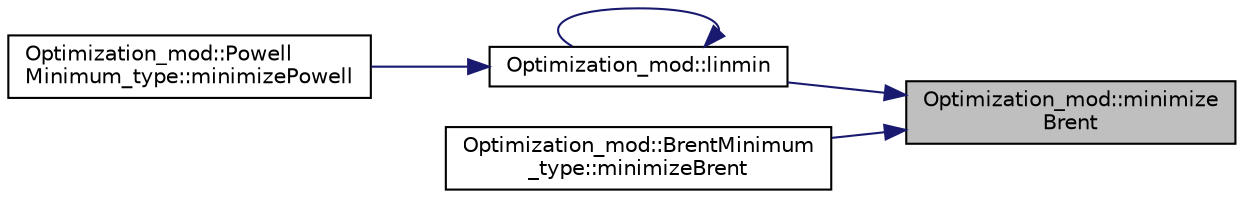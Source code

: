 digraph "Optimization_mod::minimizeBrent"
{
 // LATEX_PDF_SIZE
  edge [fontname="Helvetica",fontsize="10",labelfontname="Helvetica",labelfontsize="10"];
  node [fontname="Helvetica",fontsize="10",shape=record];
  rankdir="RL";
  Node1 [label="Optimization_mod::minimize\lBrent",height=0.2,width=0.4,color="black", fillcolor="grey75", style="filled", fontcolor="black",tooltip="The constructor of the class BrentMinimum_type. Compute the minimum of the input 1-dimensional functi..."];
  Node1 -> Node2 [dir="back",color="midnightblue",fontsize="10",style="solid"];
  Node2 [label="Optimization_mod::linmin",height=0.2,width=0.4,color="black", fillcolor="white", style="filled",URL="$namespaceOptimization__mod.html#aebe3a8fca8fc054a8bb0aa1177d40326",tooltip=" "];
  Node2 -> Node2 [dir="back",color="midnightblue",fontsize="10",style="solid"];
  Node2 -> Node3 [dir="back",color="midnightblue",fontsize="10",style="solid"];
  Node3 [label="Optimization_mod::Powell\lMinimum_type::minimizePowell",height=0.2,width=0.4,color="black", fillcolor="white", style="filled",URL="$structOptimization__mod_1_1PowellMinimum__type.html#a7b6603faee5a005aa261c18351d67182",tooltip="The constructor of the class PowellMinimum_type."];
  Node1 -> Node4 [dir="back",color="midnightblue",fontsize="10",style="solid"];
  Node4 [label="Optimization_mod::BrentMinimum\l_type::minimizeBrent",height=0.2,width=0.4,color="black", fillcolor="white", style="filled",URL="$structOptimization__mod_1_1BrentMinimum__type.html#a9806c3c715403324d317fef79ee6a72f",tooltip="The constructor of the class BrentMinimum_type. Compute the minimum of the input 1-dimensional functi..."];
}
